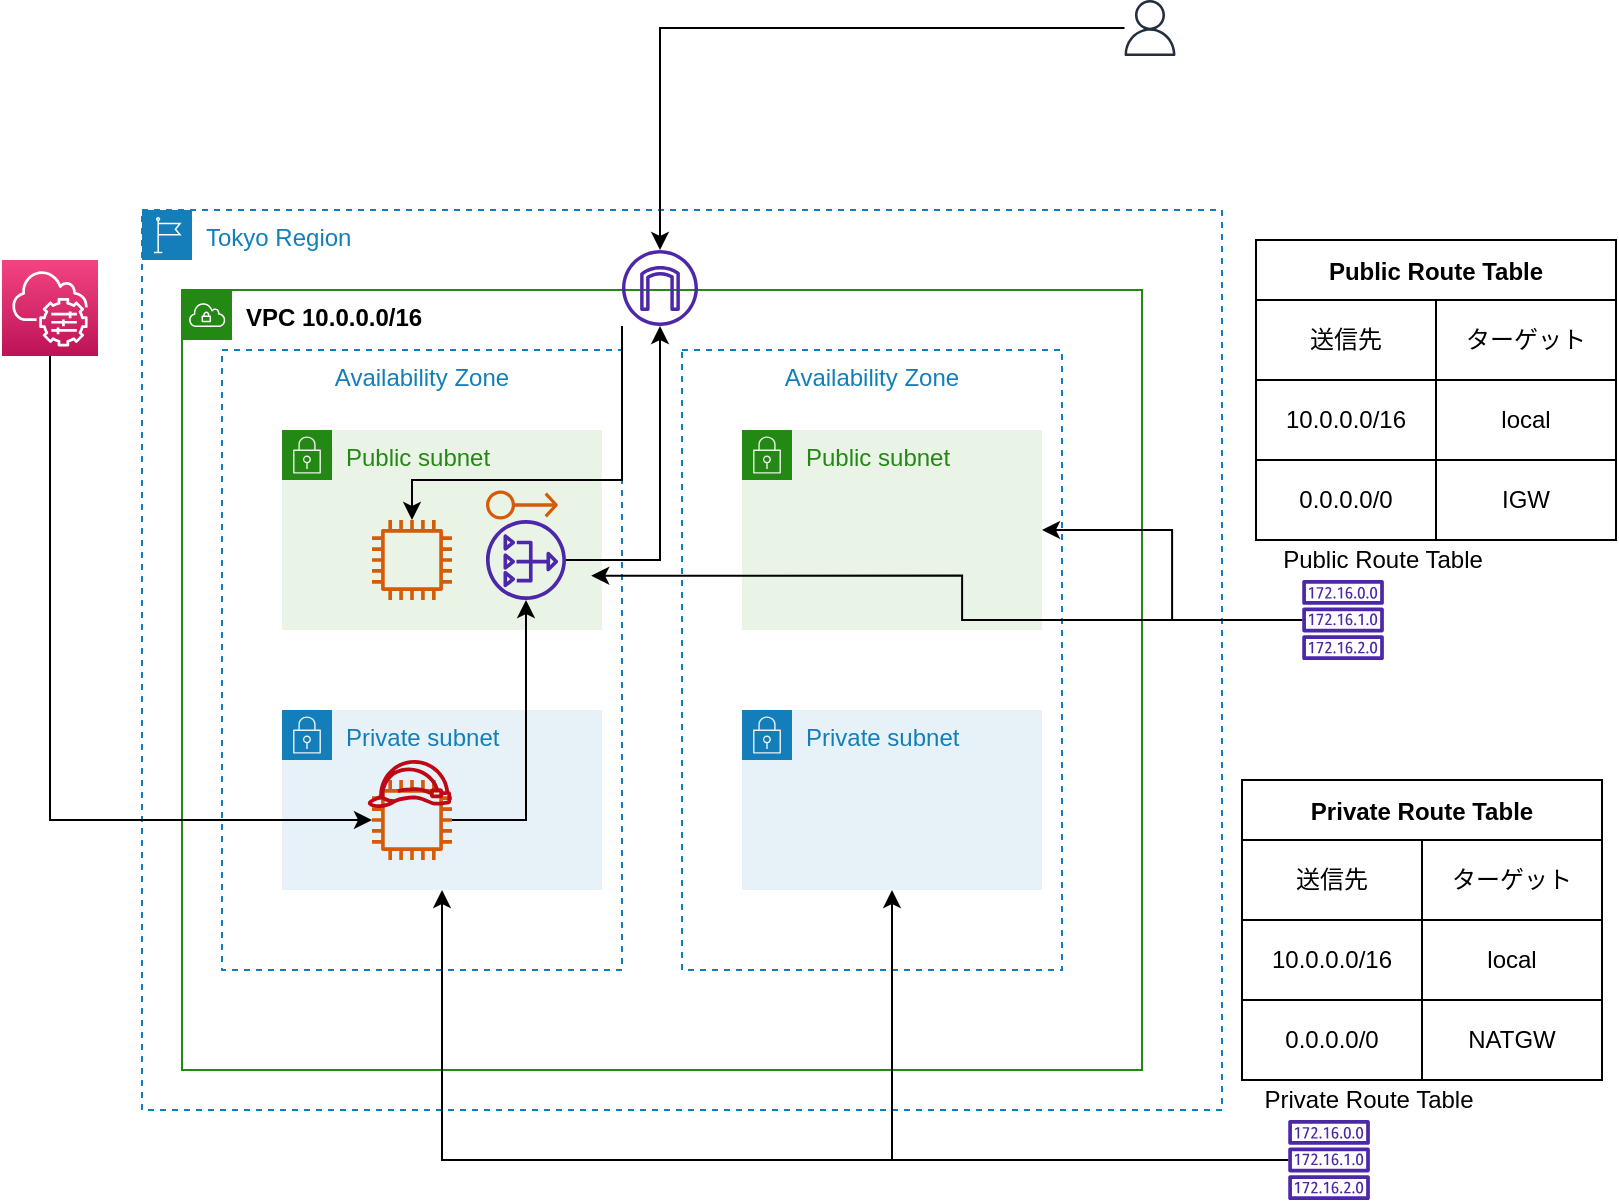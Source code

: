<mxfile version="20.0.4" type="github"><diagram id="ISobLHhooGM54jLsXBJD" name="Network"><mxGraphModel dx="1089" dy="512" grid="1" gridSize="10" guides="1" tooltips="1" connect="1" arrows="1" fold="1" page="1" pageScale="1" pageWidth="827" pageHeight="1169" math="0" shadow="0"><root><mxCell id="0"/><mxCell id="1" parent="0"/><mxCell id="P9sEWJUiknbj5eS-GgSI-1" value="Tokyo Region" style="points=[[0,0],[0.25,0],[0.5,0],[0.75,0],[1,0],[1,0.25],[1,0.5],[1,0.75],[1,1],[0.75,1],[0.5,1],[0.25,1],[0,1],[0,0.75],[0,0.5],[0,0.25]];outlineConnect=0;gradientColor=none;html=1;whiteSpace=wrap;fontSize=12;fontStyle=0;container=1;pointerEvents=0;collapsible=0;recursiveResize=0;shape=mxgraph.aws4.group;grIcon=mxgraph.aws4.group_region;strokeColor=#147EBA;fillColor=none;verticalAlign=top;align=left;spacingLeft=30;fontColor=#147EBA;dashed=1;" parent="1" vertex="1"><mxGeometry x="90" y="135" width="540" height="450" as="geometry"/></mxCell><mxCell id="P9sEWJUiknbj5eS-GgSI-5" value="&lt;b&gt;&lt;font color=&quot;#000000&quot;&gt;VPC 10.0.0.0/16&lt;/font&gt;&lt;/b&gt;" style="points=[[0,0],[0.25,0],[0.5,0],[0.75,0],[1,0],[1,0.25],[1,0.5],[1,0.75],[1,1],[0.75,1],[0.5,1],[0.25,1],[0,1],[0,0.75],[0,0.5],[0,0.25]];outlineConnect=0;gradientColor=none;html=1;whiteSpace=wrap;fontSize=12;fontStyle=0;container=1;pointerEvents=0;collapsible=0;recursiveResize=0;shape=mxgraph.aws4.group;grIcon=mxgraph.aws4.group_vpc;strokeColor=#248814;fillColor=none;verticalAlign=top;align=left;spacingLeft=30;fontColor=#AAB7B8;dashed=0;" parent="P9sEWJUiknbj5eS-GgSI-1" vertex="1"><mxGeometry x="20" y="40" width="480" height="390" as="geometry"/></mxCell><mxCell id="P9sEWJUiknbj5eS-GgSI-3" value="Availability Zone" style="fillColor=none;strokeColor=#147EBA;dashed=1;verticalAlign=top;fontStyle=0;fontColor=#147EBA;" parent="P9sEWJUiknbj5eS-GgSI-5" vertex="1"><mxGeometry x="20" y="30" width="200" height="310" as="geometry"/></mxCell><mxCell id="P9sEWJUiknbj5eS-GgSI-4" value="Availability Zone" style="fillColor=none;strokeColor=#147EBA;dashed=1;verticalAlign=top;fontStyle=0;fontColor=#147EBA;" parent="P9sEWJUiknbj5eS-GgSI-5" vertex="1"><mxGeometry x="250" y="30" width="190" height="310" as="geometry"/></mxCell><mxCell id="P9sEWJUiknbj5eS-GgSI-6" value="Public subnet" style="points=[[0,0],[0.25,0],[0.5,0],[0.75,0],[1,0],[1,0.25],[1,0.5],[1,0.75],[1,1],[0.75,1],[0.5,1],[0.25,1],[0,1],[0,0.75],[0,0.5],[0,0.25]];outlineConnect=0;gradientColor=none;html=1;whiteSpace=wrap;fontSize=12;fontStyle=0;container=1;pointerEvents=0;collapsible=0;recursiveResize=0;shape=mxgraph.aws4.group;grIcon=mxgraph.aws4.group_security_group;grStroke=0;strokeColor=#248814;fillColor=#E9F3E6;verticalAlign=top;align=left;spacingLeft=30;fontColor=#248814;dashed=0;" parent="P9sEWJUiknbj5eS-GgSI-5" vertex="1"><mxGeometry x="50" y="70" width="160" height="100" as="geometry"/></mxCell><mxCell id="P9sEWJUiknbj5eS-GgSI-37" value="" style="sketch=0;outlineConnect=0;fontColor=#232F3E;gradientColor=none;fillColor=#4D27AA;strokeColor=none;dashed=0;verticalLabelPosition=bottom;verticalAlign=top;align=center;html=1;fontSize=12;fontStyle=0;aspect=fixed;pointerEvents=1;shape=mxgraph.aws4.nat_gateway;" parent="P9sEWJUiknbj5eS-GgSI-6" vertex="1"><mxGeometry x="102" y="45" width="40" height="40" as="geometry"/></mxCell><mxCell id="P9sEWJUiknbj5eS-GgSI-38" value="" style="sketch=0;outlineConnect=0;fontColor=#232F3E;gradientColor=none;fillColor=#D45B07;strokeColor=none;dashed=0;verticalLabelPosition=bottom;verticalAlign=top;align=center;html=1;fontSize=12;fontStyle=0;aspect=fixed;pointerEvents=1;shape=mxgraph.aws4.elastic_ip_address;" parent="P9sEWJUiknbj5eS-GgSI-6" vertex="1"><mxGeometry x="102" y="30" width="36" height="15" as="geometry"/></mxCell><mxCell id="P9sEWJUiknbj5eS-GgSI-8" value="Public subnet" style="points=[[0,0],[0.25,0],[0.5,0],[0.75,0],[1,0],[1,0.25],[1,0.5],[1,0.75],[1,1],[0.75,1],[0.5,1],[0.25,1],[0,1],[0,0.75],[0,0.5],[0,0.25]];outlineConnect=0;gradientColor=none;html=1;whiteSpace=wrap;fontSize=12;fontStyle=0;container=1;pointerEvents=0;collapsible=0;recursiveResize=0;shape=mxgraph.aws4.group;grIcon=mxgraph.aws4.group_security_group;grStroke=0;strokeColor=#248814;fillColor=#E9F3E6;verticalAlign=top;align=left;spacingLeft=30;fontColor=#248814;dashed=0;" parent="P9sEWJUiknbj5eS-GgSI-5" vertex="1"><mxGeometry x="280" y="70" width="150" height="100" as="geometry"/></mxCell><mxCell id="P9sEWJUiknbj5eS-GgSI-9" value="Private subnet" style="points=[[0,0],[0.25,0],[0.5,0],[0.75,0],[1,0],[1,0.25],[1,0.5],[1,0.75],[1,1],[0.75,1],[0.5,1],[0.25,1],[0,1],[0,0.75],[0,0.5],[0,0.25]];outlineConnect=0;gradientColor=none;html=1;whiteSpace=wrap;fontSize=12;fontStyle=0;container=1;pointerEvents=0;collapsible=0;recursiveResize=0;shape=mxgraph.aws4.group;grIcon=mxgraph.aws4.group_security_group;grStroke=0;strokeColor=#147EBA;fillColor=#E6F2F8;verticalAlign=top;align=left;spacingLeft=30;fontColor=#147EBA;dashed=0;" parent="P9sEWJUiknbj5eS-GgSI-5" vertex="1"><mxGeometry x="50" y="210" width="160" height="90" as="geometry"/></mxCell><mxCell id="P9sEWJUiknbj5eS-GgSI-36" value="" style="sketch=0;outlineConnect=0;fontColor=#232F3E;gradientColor=none;fillColor=#D45B07;strokeColor=none;dashed=0;verticalLabelPosition=bottom;verticalAlign=top;align=center;html=1;fontSize=12;fontStyle=0;aspect=fixed;pointerEvents=1;shape=mxgraph.aws4.instance2;" parent="P9sEWJUiknbj5eS-GgSI-9" vertex="1"><mxGeometry x="45" y="35" width="40" height="40" as="geometry"/></mxCell><mxCell id="P9sEWJUiknbj5eS-GgSI-70" value="" style="sketch=0;outlineConnect=0;fontColor=#232F3E;gradientColor=none;fillColor=#BF0816;strokeColor=none;dashed=0;verticalLabelPosition=bottom;verticalAlign=top;align=center;html=1;fontSize=12;fontStyle=0;aspect=fixed;pointerEvents=1;shape=mxgraph.aws4.role;" parent="P9sEWJUiknbj5eS-GgSI-9" vertex="1"><mxGeometry x="42.45" y="25" width="42.55" height="24" as="geometry"/></mxCell><mxCell id="P9sEWJUiknbj5eS-GgSI-10" value="Private subnet" style="points=[[0,0],[0.25,0],[0.5,0],[0.75,0],[1,0],[1,0.25],[1,0.5],[1,0.75],[1,1],[0.75,1],[0.5,1],[0.25,1],[0,1],[0,0.75],[0,0.5],[0,0.25]];outlineConnect=0;gradientColor=none;html=1;whiteSpace=wrap;fontSize=12;fontStyle=0;container=1;pointerEvents=0;collapsible=0;recursiveResize=0;shape=mxgraph.aws4.group;grIcon=mxgraph.aws4.group_security_group;grStroke=0;strokeColor=#147EBA;fillColor=#E6F2F8;verticalAlign=top;align=left;spacingLeft=30;fontColor=#147EBA;dashed=0;" parent="P9sEWJUiknbj5eS-GgSI-5" vertex="1"><mxGeometry x="280" y="210" width="150" height="90" as="geometry"/></mxCell><mxCell id="P9sEWJUiknbj5eS-GgSI-12" value="" style="sketch=0;outlineConnect=0;fontColor=#232F3E;gradientColor=none;fillColor=#D45B07;strokeColor=none;dashed=0;verticalLabelPosition=bottom;verticalAlign=top;align=center;html=1;fontSize=12;fontStyle=0;aspect=fixed;pointerEvents=1;shape=mxgraph.aws4.instance2;" parent="P9sEWJUiknbj5eS-GgSI-5" vertex="1"><mxGeometry x="95" y="115" width="40" height="40" as="geometry"/></mxCell><mxCell id="P9sEWJUiknbj5eS-GgSI-41" style="edgeStyle=orthogonalEdgeStyle;rounded=0;orthogonalLoop=1;jettySize=auto;html=1;fontColor=#000000;" parent="P9sEWJUiknbj5eS-GgSI-5" source="P9sEWJUiknbj5eS-GgSI-11" target="P9sEWJUiknbj5eS-GgSI-12" edge="1"><mxGeometry relative="1" as="geometry"><Array as="points"><mxPoint x="220" y="95"/><mxPoint x="115" y="95"/></Array></mxGeometry></mxCell><mxCell id="P9sEWJUiknbj5eS-GgSI-11" value="" style="sketch=0;outlineConnect=0;fontColor=#232F3E;gradientColor=none;fillColor=#4D27AA;strokeColor=none;dashed=0;verticalLabelPosition=bottom;verticalAlign=top;align=center;html=1;fontSize=12;fontStyle=0;aspect=fixed;pointerEvents=1;shape=mxgraph.aws4.internet_gateway;" parent="P9sEWJUiknbj5eS-GgSI-5" vertex="1"><mxGeometry x="220" y="-20" width="38" height="38" as="geometry"/></mxCell><mxCell id="P9sEWJUiknbj5eS-GgSI-39" style="edgeStyle=orthogonalEdgeStyle;rounded=0;orthogonalLoop=1;jettySize=auto;html=1;fontColor=#000000;" parent="P9sEWJUiknbj5eS-GgSI-5" source="P9sEWJUiknbj5eS-GgSI-36" target="P9sEWJUiknbj5eS-GgSI-37" edge="1"><mxGeometry relative="1" as="geometry"/></mxCell><mxCell id="P9sEWJUiknbj5eS-GgSI-40" style="edgeStyle=orthogonalEdgeStyle;rounded=0;orthogonalLoop=1;jettySize=auto;html=1;fontColor=#000000;" parent="P9sEWJUiknbj5eS-GgSI-5" source="P9sEWJUiknbj5eS-GgSI-37" target="P9sEWJUiknbj5eS-GgSI-11" edge="1"><mxGeometry relative="1" as="geometry"/></mxCell><mxCell id="P9sEWJUiknbj5eS-GgSI-15" style="edgeStyle=orthogonalEdgeStyle;rounded=0;orthogonalLoop=1;jettySize=auto;html=1;entryX=0.923;entryY=0.364;entryDx=0;entryDy=0;entryPerimeter=0;" parent="1" source="P9sEWJUiknbj5eS-GgSI-13" target="P9sEWJUiknbj5eS-GgSI-3" edge="1"><mxGeometry relative="1" as="geometry"/></mxCell><mxCell id="P9sEWJUiknbj5eS-GgSI-71" style="edgeStyle=orthogonalEdgeStyle;rounded=0;orthogonalLoop=1;jettySize=auto;html=1;fontColor=#000000;" parent="1" source="P9sEWJUiknbj5eS-GgSI-13" target="P9sEWJUiknbj5eS-GgSI-8" edge="1"><mxGeometry relative="1" as="geometry"/></mxCell><mxCell id="P9sEWJUiknbj5eS-GgSI-13" value="" style="sketch=0;outlineConnect=0;fontColor=#232F3E;gradientColor=none;fillColor=#4D27AA;strokeColor=none;dashed=0;verticalLabelPosition=bottom;verticalAlign=top;align=center;html=1;fontSize=12;fontStyle=0;aspect=fixed;pointerEvents=1;shape=mxgraph.aws4.route_table;" parent="1" vertex="1"><mxGeometry x="670" y="320" width="41.05" height="40" as="geometry"/></mxCell><mxCell id="P9sEWJUiknbj5eS-GgSI-16" value="Public Route Table" style="text;html=1;align=center;verticalAlign=middle;resizable=0;points=[];autosize=1;strokeColor=none;fillColor=none;" parent="1" vertex="1"><mxGeometry x="650" y="300" width="120" height="20" as="geometry"/></mxCell><mxCell id="P9sEWJUiknbj5eS-GgSI-18" value="Public Route Table" style="shape=table;startSize=30;container=1;collapsible=0;childLayout=tableLayout;fontStyle=1;align=center;" parent="1" vertex="1"><mxGeometry x="647" y="150" width="180" height="150" as="geometry"/></mxCell><mxCell id="P9sEWJUiknbj5eS-GgSI-19" value="" style="shape=tableRow;horizontal=0;startSize=0;swimlaneHead=0;swimlaneBody=0;top=0;left=0;bottom=0;right=0;collapsible=0;dropTarget=0;fillColor=none;points=[[0,0.5],[1,0.5]];portConstraint=eastwest;" parent="P9sEWJUiknbj5eS-GgSI-18" vertex="1"><mxGeometry y="30" width="180" height="40" as="geometry"/></mxCell><mxCell id="P9sEWJUiknbj5eS-GgSI-20" value="送信先" style="shape=partialRectangle;html=1;whiteSpace=wrap;connectable=0;fillColor=none;top=0;left=0;bottom=0;right=0;overflow=hidden;" parent="P9sEWJUiknbj5eS-GgSI-19" vertex="1"><mxGeometry width="90" height="40" as="geometry"><mxRectangle width="90" height="40" as="alternateBounds"/></mxGeometry></mxCell><mxCell id="P9sEWJUiknbj5eS-GgSI-21" value="ターゲット" style="shape=partialRectangle;html=1;whiteSpace=wrap;connectable=0;fillColor=none;top=0;left=0;bottom=0;right=0;overflow=hidden;" parent="P9sEWJUiknbj5eS-GgSI-19" vertex="1"><mxGeometry x="90" width="90" height="40" as="geometry"><mxRectangle width="90" height="40" as="alternateBounds"/></mxGeometry></mxCell><mxCell id="P9sEWJUiknbj5eS-GgSI-23" value="" style="shape=tableRow;horizontal=0;startSize=0;swimlaneHead=0;swimlaneBody=0;top=0;left=0;bottom=0;right=0;collapsible=0;dropTarget=0;fillColor=none;points=[[0,0.5],[1,0.5]];portConstraint=eastwest;" parent="P9sEWJUiknbj5eS-GgSI-18" vertex="1"><mxGeometry y="70" width="180" height="40" as="geometry"/></mxCell><mxCell id="P9sEWJUiknbj5eS-GgSI-24" value="10.0.0.0/16" style="shape=partialRectangle;html=1;whiteSpace=wrap;connectable=0;fillColor=none;top=0;left=0;bottom=0;right=0;overflow=hidden;" parent="P9sEWJUiknbj5eS-GgSI-23" vertex="1"><mxGeometry width="90" height="40" as="geometry"><mxRectangle width="90" height="40" as="alternateBounds"/></mxGeometry></mxCell><mxCell id="P9sEWJUiknbj5eS-GgSI-25" value="local" style="shape=partialRectangle;html=1;whiteSpace=wrap;connectable=0;fillColor=none;top=0;left=0;bottom=0;right=0;overflow=hidden;" parent="P9sEWJUiknbj5eS-GgSI-23" vertex="1"><mxGeometry x="90" width="90" height="40" as="geometry"><mxRectangle width="90" height="40" as="alternateBounds"/></mxGeometry></mxCell><mxCell id="P9sEWJUiknbj5eS-GgSI-27" value="" style="shape=tableRow;horizontal=0;startSize=0;swimlaneHead=0;swimlaneBody=0;top=0;left=0;bottom=0;right=0;collapsible=0;dropTarget=0;fillColor=none;points=[[0,0.5],[1,0.5]];portConstraint=eastwest;" parent="P9sEWJUiknbj5eS-GgSI-18" vertex="1"><mxGeometry y="110" width="180" height="40" as="geometry"/></mxCell><mxCell id="P9sEWJUiknbj5eS-GgSI-28" value="0.0.0.0/0" style="shape=partialRectangle;html=1;whiteSpace=wrap;connectable=0;fillColor=none;top=0;left=0;bottom=0;right=0;overflow=hidden;" parent="P9sEWJUiknbj5eS-GgSI-27" vertex="1"><mxGeometry width="90" height="40" as="geometry"><mxRectangle width="90" height="40" as="alternateBounds"/></mxGeometry></mxCell><mxCell id="P9sEWJUiknbj5eS-GgSI-29" value="IGW" style="shape=partialRectangle;html=1;whiteSpace=wrap;connectable=0;fillColor=none;top=0;left=0;bottom=0;right=0;overflow=hidden;" parent="P9sEWJUiknbj5eS-GgSI-27" vertex="1"><mxGeometry x="90" width="90" height="40" as="geometry"><mxRectangle width="90" height="40" as="alternateBounds"/></mxGeometry></mxCell><mxCell id="P9sEWJUiknbj5eS-GgSI-69" style="edgeStyle=orthogonalEdgeStyle;rounded=0;orthogonalLoop=1;jettySize=auto;html=1;fontColor=#000000;" parent="1" source="P9sEWJUiknbj5eS-GgSI-31" target="P9sEWJUiknbj5eS-GgSI-36" edge="1"><mxGeometry relative="1" as="geometry"><Array as="points"><mxPoint x="44" y="440"/></Array></mxGeometry></mxCell><mxCell id="P9sEWJUiknbj5eS-GgSI-31" value="" style="sketch=0;points=[[0,0,0],[0.25,0,0],[0.5,0,0],[0.75,0,0],[1,0,0],[0,1,0],[0.25,1,0],[0.5,1,0],[0.75,1,0],[1,1,0],[0,0.25,0],[0,0.5,0],[0,0.75,0],[1,0.25,0],[1,0.5,0],[1,0.75,0]];points=[[0,0,0],[0.25,0,0],[0.5,0,0],[0.75,0,0],[1,0,0],[0,1,0],[0.25,1,0],[0.5,1,0],[0.75,1,0],[1,1,0],[0,0.25,0],[0,0.5,0],[0,0.75,0],[1,0.25,0],[1,0.5,0],[1,0.75,0]];outlineConnect=0;fontColor=#232F3E;gradientColor=#F34482;gradientDirection=north;fillColor=#BC1356;strokeColor=#ffffff;dashed=0;verticalLabelPosition=bottom;verticalAlign=top;align=center;html=1;fontSize=12;fontStyle=0;aspect=fixed;shape=mxgraph.aws4.resourceIcon;resIcon=mxgraph.aws4.systems_manager;" parent="1" vertex="1"><mxGeometry x="20" y="160" width="48" height="48" as="geometry"/></mxCell><mxCell id="P9sEWJUiknbj5eS-GgSI-34" style="edgeStyle=orthogonalEdgeStyle;rounded=0;orthogonalLoop=1;jettySize=auto;html=1;" parent="1" source="P9sEWJUiknbj5eS-GgSI-33" target="P9sEWJUiknbj5eS-GgSI-11" edge="1"><mxGeometry relative="1" as="geometry"/></mxCell><mxCell id="P9sEWJUiknbj5eS-GgSI-33" value="" style="sketch=0;outlineConnect=0;fontColor=#232F3E;gradientColor=none;fillColor=#232F3D;strokeColor=none;dashed=0;verticalLabelPosition=bottom;verticalAlign=top;align=center;html=1;fontSize=12;fontStyle=0;aspect=fixed;pointerEvents=1;shape=mxgraph.aws4.user;" parent="1" vertex="1"><mxGeometry x="580" y="30" width="28" height="28" as="geometry"/></mxCell><mxCell id="P9sEWJUiknbj5eS-GgSI-67" style="edgeStyle=orthogonalEdgeStyle;rounded=0;orthogonalLoop=1;jettySize=auto;html=1;fontColor=#000000;" parent="1" source="P9sEWJUiknbj5eS-GgSI-54" target="P9sEWJUiknbj5eS-GgSI-9" edge="1"><mxGeometry relative="1" as="geometry"/></mxCell><mxCell id="P9sEWJUiknbj5eS-GgSI-68" style="edgeStyle=orthogonalEdgeStyle;rounded=0;orthogonalLoop=1;jettySize=auto;html=1;fontColor=#000000;" parent="1" source="P9sEWJUiknbj5eS-GgSI-54" target="P9sEWJUiknbj5eS-GgSI-10" edge="1"><mxGeometry relative="1" as="geometry"/></mxCell><mxCell id="P9sEWJUiknbj5eS-GgSI-54" value="" style="sketch=0;outlineConnect=0;fontColor=#232F3E;gradientColor=none;fillColor=#4D27AA;strokeColor=none;dashed=0;verticalLabelPosition=bottom;verticalAlign=top;align=center;html=1;fontSize=12;fontStyle=0;aspect=fixed;pointerEvents=1;shape=mxgraph.aws4.route_table;" parent="1" vertex="1"><mxGeometry x="663" y="590" width="41.05" height="40" as="geometry"/></mxCell><mxCell id="P9sEWJUiknbj5eS-GgSI-55" value="Private Route Table" style="text;html=1;align=center;verticalAlign=middle;resizable=0;points=[];autosize=1;strokeColor=none;fillColor=none;" parent="1" vertex="1"><mxGeometry x="643" y="570" width="120" height="20" as="geometry"/></mxCell><mxCell id="P9sEWJUiknbj5eS-GgSI-56" value="Private Route Table" style="shape=table;startSize=30;container=1;collapsible=0;childLayout=tableLayout;fontStyle=1;align=center;" parent="1" vertex="1"><mxGeometry x="640" y="420" width="180" height="150" as="geometry"/></mxCell><mxCell id="P9sEWJUiknbj5eS-GgSI-57" value="" style="shape=tableRow;horizontal=0;startSize=0;swimlaneHead=0;swimlaneBody=0;top=0;left=0;bottom=0;right=0;collapsible=0;dropTarget=0;fillColor=none;points=[[0,0.5],[1,0.5]];portConstraint=eastwest;" parent="P9sEWJUiknbj5eS-GgSI-56" vertex="1"><mxGeometry y="30" width="180" height="40" as="geometry"/></mxCell><mxCell id="P9sEWJUiknbj5eS-GgSI-58" value="送信先" style="shape=partialRectangle;html=1;whiteSpace=wrap;connectable=0;fillColor=none;top=0;left=0;bottom=0;right=0;overflow=hidden;" parent="P9sEWJUiknbj5eS-GgSI-57" vertex="1"><mxGeometry width="90" height="40" as="geometry"><mxRectangle width="90" height="40" as="alternateBounds"/></mxGeometry></mxCell><mxCell id="P9sEWJUiknbj5eS-GgSI-59" value="ターゲット" style="shape=partialRectangle;html=1;whiteSpace=wrap;connectable=0;fillColor=none;top=0;left=0;bottom=0;right=0;overflow=hidden;" parent="P9sEWJUiknbj5eS-GgSI-57" vertex="1"><mxGeometry x="90" width="90" height="40" as="geometry"><mxRectangle width="90" height="40" as="alternateBounds"/></mxGeometry></mxCell><mxCell id="P9sEWJUiknbj5eS-GgSI-60" value="" style="shape=tableRow;horizontal=0;startSize=0;swimlaneHead=0;swimlaneBody=0;top=0;left=0;bottom=0;right=0;collapsible=0;dropTarget=0;fillColor=none;points=[[0,0.5],[1,0.5]];portConstraint=eastwest;" parent="P9sEWJUiknbj5eS-GgSI-56" vertex="1"><mxGeometry y="70" width="180" height="40" as="geometry"/></mxCell><mxCell id="P9sEWJUiknbj5eS-GgSI-61" value="10.0.0.0/16" style="shape=partialRectangle;html=1;whiteSpace=wrap;connectable=0;fillColor=none;top=0;left=0;bottom=0;right=0;overflow=hidden;" parent="P9sEWJUiknbj5eS-GgSI-60" vertex="1"><mxGeometry width="90" height="40" as="geometry"><mxRectangle width="90" height="40" as="alternateBounds"/></mxGeometry></mxCell><mxCell id="P9sEWJUiknbj5eS-GgSI-62" value="local" style="shape=partialRectangle;html=1;whiteSpace=wrap;connectable=0;fillColor=none;top=0;left=0;bottom=0;right=0;overflow=hidden;" parent="P9sEWJUiknbj5eS-GgSI-60" vertex="1"><mxGeometry x="90" width="90" height="40" as="geometry"><mxRectangle width="90" height="40" as="alternateBounds"/></mxGeometry></mxCell><mxCell id="P9sEWJUiknbj5eS-GgSI-63" value="" style="shape=tableRow;horizontal=0;startSize=0;swimlaneHead=0;swimlaneBody=0;top=0;left=0;bottom=0;right=0;collapsible=0;dropTarget=0;fillColor=none;points=[[0,0.5],[1,0.5]];portConstraint=eastwest;" parent="P9sEWJUiknbj5eS-GgSI-56" vertex="1"><mxGeometry y="110" width="180" height="40" as="geometry"/></mxCell><mxCell id="P9sEWJUiknbj5eS-GgSI-64" value="0.0.0.0/0" style="shape=partialRectangle;html=1;whiteSpace=wrap;connectable=0;fillColor=none;top=0;left=0;bottom=0;right=0;overflow=hidden;" parent="P9sEWJUiknbj5eS-GgSI-63" vertex="1"><mxGeometry width="90" height="40" as="geometry"><mxRectangle width="90" height="40" as="alternateBounds"/></mxGeometry></mxCell><mxCell id="P9sEWJUiknbj5eS-GgSI-65" value="NATGW" style="shape=partialRectangle;html=1;whiteSpace=wrap;connectable=0;fillColor=none;top=0;left=0;bottom=0;right=0;overflow=hidden;" parent="P9sEWJUiknbj5eS-GgSI-63" vertex="1"><mxGeometry x="90" width="90" height="40" as="geometry"><mxRectangle width="90" height="40" as="alternateBounds"/></mxGeometry></mxCell></root></mxGraphModel></diagram></mxfile>